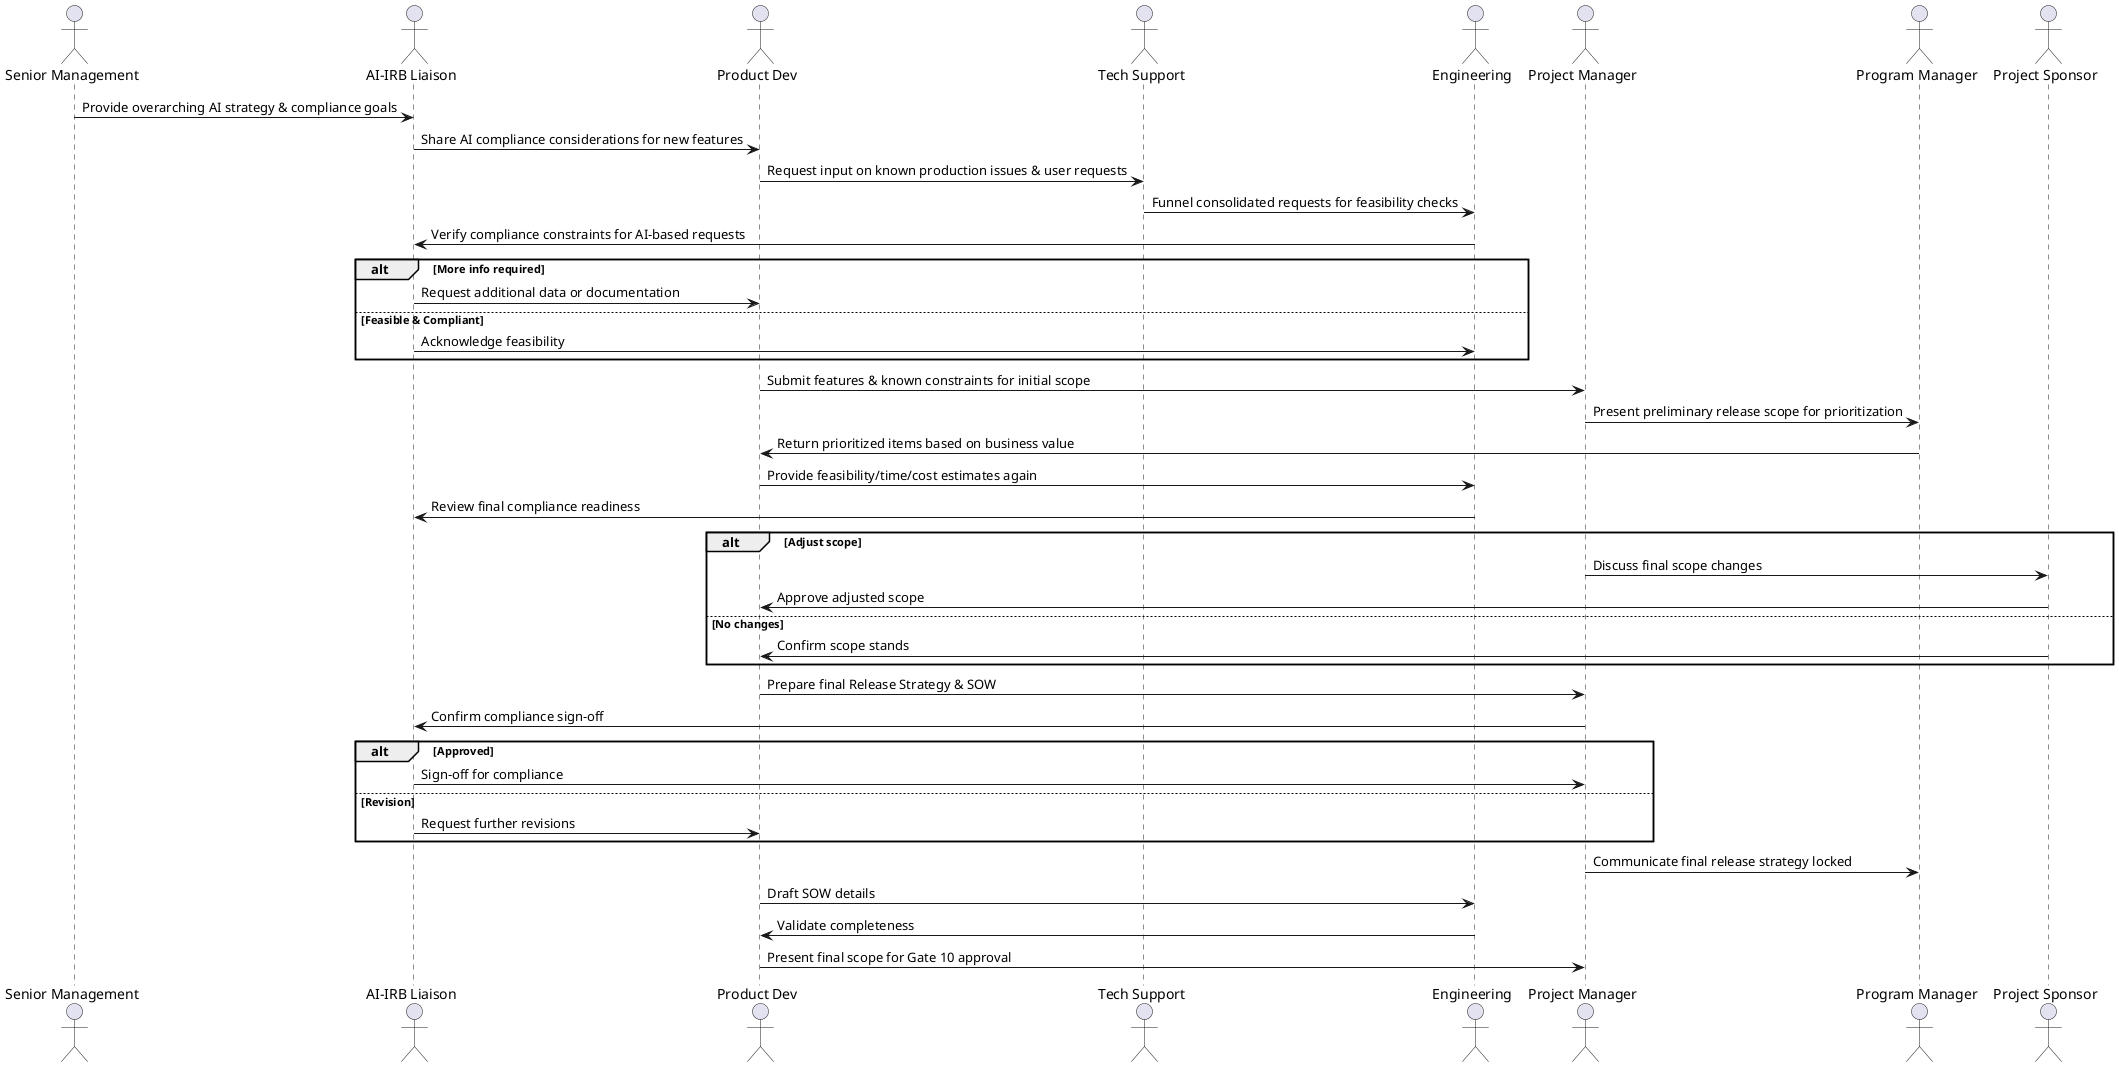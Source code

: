 @startuml

' Participants (Roles)
actor SM as "Senior Management"
actor IRB as "AI-IRB Liaison"
actor PD as "Product Dev"
actor TS as "Tech Support"
actor ENG as "Engineering"
actor PM as "Project Manager"
actor PROGM as "Program Manager"
actor SPONSOR as "Project Sponsor"

' 1. Establish AI business strategy
SM -> IRB: Provide overarching AI strategy & compliance goals
IRB -> PD: Share AI compliance considerations for new features

' 2. Gather feature requests
PD -> TS: Request input on known production issues & user requests
TS -> ENG: Funnel consolidated requests for feasibility checks

' 3. Preliminary feasibility
ENG -> IRB: Verify compliance constraints for AI-based requests

' 4. alt - Additional info needed?
alt More info required
   IRB -> PD: Request additional data or documentation
else Feasible & Compliant
   IRB -> ENG: Acknowledge feasibility
end

' 5. Compile preliminary scope
PD -> PM: Submit features & known constraints for initial scope

' 6. Prioritize scope
PM -> PROGM: Present preliminary release scope for prioritization
PROGM -> PD: Return prioritized items based on business value

' 7. Request high-level estimates
PD -> ENG: Provide feasibility/time/cost estimates again
ENG -> IRB: Review final compliance readiness

' 8. alt - Scope adjustments needed?
alt Adjust scope
   PM -> SPONSOR: Discuss final scope changes
   SPONSOR -> PD: Approve adjusted scope
else No changes
   SPONSOR -> PD: Confirm scope stands
end

' 9. Finalize release strategy
PD -> PM: Prepare final Release Strategy & SOW
PM -> IRB: Confirm compliance sign-off

' 10. alt - IRB sign-off granted?
alt Approved
   IRB -> PM: Sign-off for compliance
else Revision
   IRB -> PD: Request further revisions
end

' 11. Lock scope at Gate 11
PM -> PROGM: Communicate final release strategy locked

' 12. Draft SOW & confirm Gate 10
PD -> ENG: Draft SOW details
ENG -> PD: Validate completeness
PD -> PM: Present final scope for Gate 10 approval

@enduml
